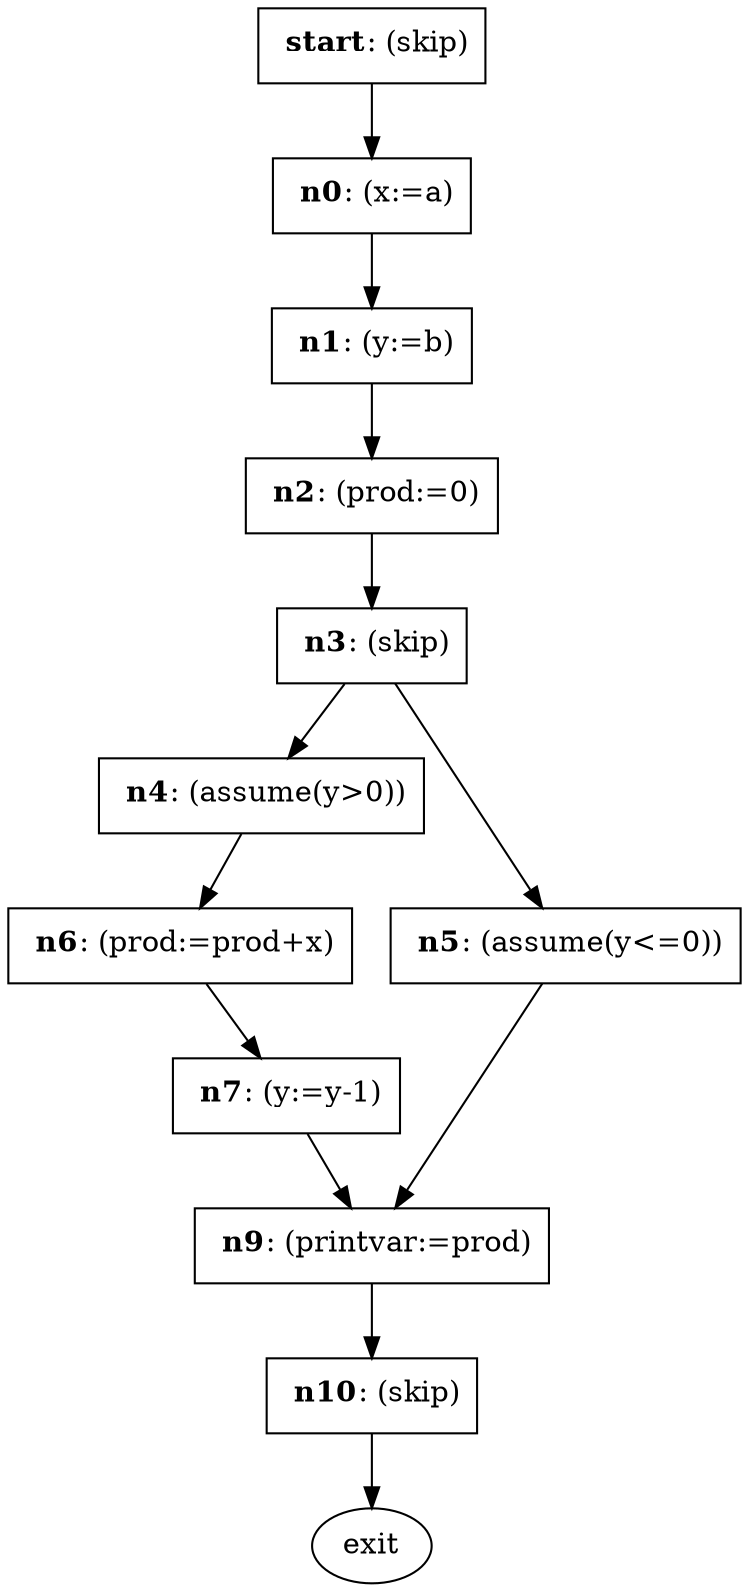 digraph product {
n0 [label=< <B>n0</B>: (x:=a)>, shape=box]
n0 -> n1
n1 [label=< <B>n1</B>: (y:=b)>, shape=box]
n1 -> n2
n10 [label=< <B>n10</B>: (skip)>, shape=box]
n10 -> exit
n2 [label=< <B>n2</B>: (prod:=0)>, shape=box]
n2 -> n3
n3 [label=< <B>n3</B>: (skip)>, shape=box]
n3 -> n4
n3 -> n5
n4 [label=< <B>n4</B>: (assume(y&#62;0))>, shape=box]
n4 -> n6
n5 [label=< <B>n5</B>: (assume(y&#60;=0))>, shape=box]
n5 -> n9
n6 [label=< <B>n6</B>: (prod:=prod+x)>, shape=box]
n6 -> n7
n7 [label=< <B>n7</B>: (y:=y-1)>, shape=box]
n7 -> n9
n9 [label=< <B>n9</B>: (printvar:=prod)>, shape=box]
n9 -> n10
start [label=< <B>start</B>: (skip)>, shape=box]
start -> n0
}
